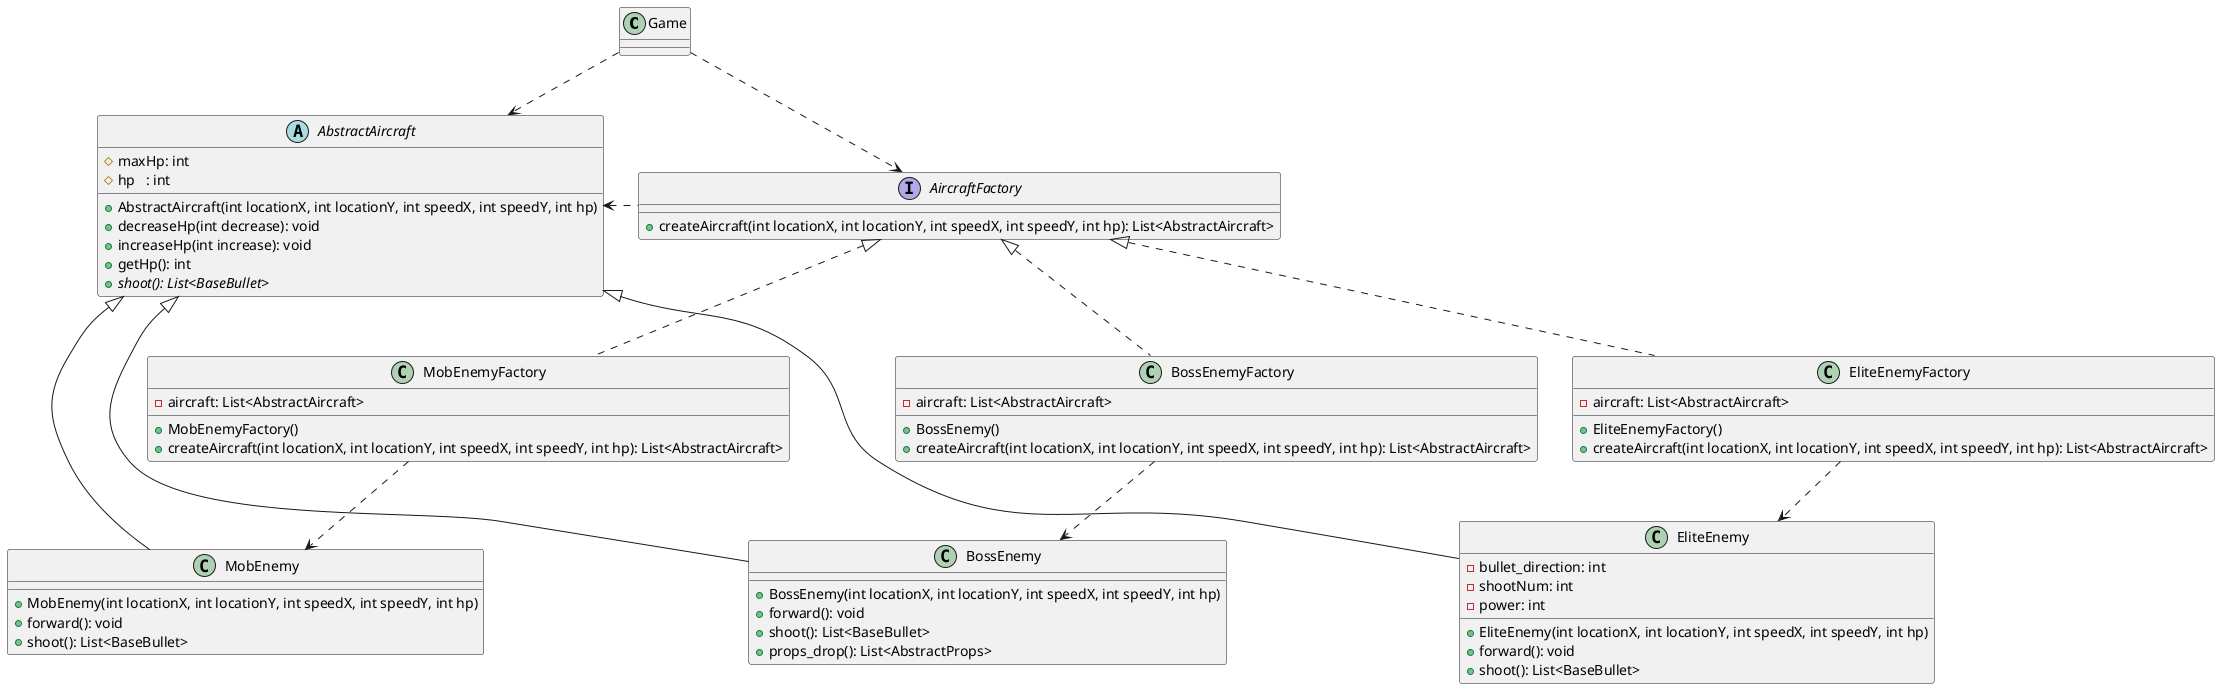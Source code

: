 @startuml
'https://plantuml.com/class-diagram

Game ..> AircraftFactory
Game ..> AbstractAircraft

AircraftFactory .left.> AbstractAircraft

'AircraftFactory <|.. MobEnemyFactory
'AircraftFactory <|.. EliteEnemyFactory
'AircraftFactory <|.. BossEnemyFactory
'
'AbstractAircraft <|-- MobEnemy
'AbstractAircraft <|-- EliteEnemy
'AbstractAircraft <|-- BossEnemy

MobEnemyFactory   ..> MobEnemy
EliteEnemyFactory ..> EliteEnemy
BossEnemyFactory  ..> BossEnemy

class Game {

}

interface AircraftFactory {
    + createAircraft(int locationX, int locationY, int speedX, int speedY, int hp): List<AbstractAircraft>
}

class MobEnemyFactory implements AircraftFactory {
    - aircraft: List<AbstractAircraft>
    + MobEnemyFactory()
    + createAircraft(int locationX, int locationY, int speedX, int speedY, int hp): List<AbstractAircraft>
}

class EliteEnemyFactory implements AircraftFactory {
    - aircraft: List<AbstractAircraft>
    + EliteEnemyFactory()
    + createAircraft(int locationX, int locationY, int speedX, int speedY, int hp): List<AbstractAircraft>
}

class BossEnemyFactory implements AircraftFactory {
    - aircraft: List<AbstractAircraft>
    + BossEnemy()
    + createAircraft(int locationX, int locationY, int speedX, int speedY, int hp): List<AbstractAircraft>
}

abstract class AbstractAircraft {
    # maxHp: int
    # hp   : int

    + AbstractAircraft(int locationX, int locationY, int speedX, int speedY, int hp)
    + decreaseHp(int decrease): void
    + increaseHp(int increase): void
    + getHp(): int
    + {abstract} shoot(): List<BaseBullet>
}

class MobEnemy extends AbstractAircraft {

    + MobEnemy(int locationX, int locationY, int speedX, int speedY, int hp)
    + forward(): void
    + shoot(): List<BaseBullet>
}

class EliteEnemy extends AbstractAircraft {
    - bullet_direction: int
    - shootNum: int
    - power: int

    + EliteEnemy(int locationX, int locationY, int speedX, int speedY, int hp)
    + forward(): void
    + shoot(): List<BaseBullet>
}

class BossEnemy extends AbstractAircraft {

    + BossEnemy(int locationX, int locationY, int speedX, int speedY, int hp)
    + forward(): void
    + shoot(): List<BaseBullet>
    + props_drop(): List<AbstractProps>
}

@enduml